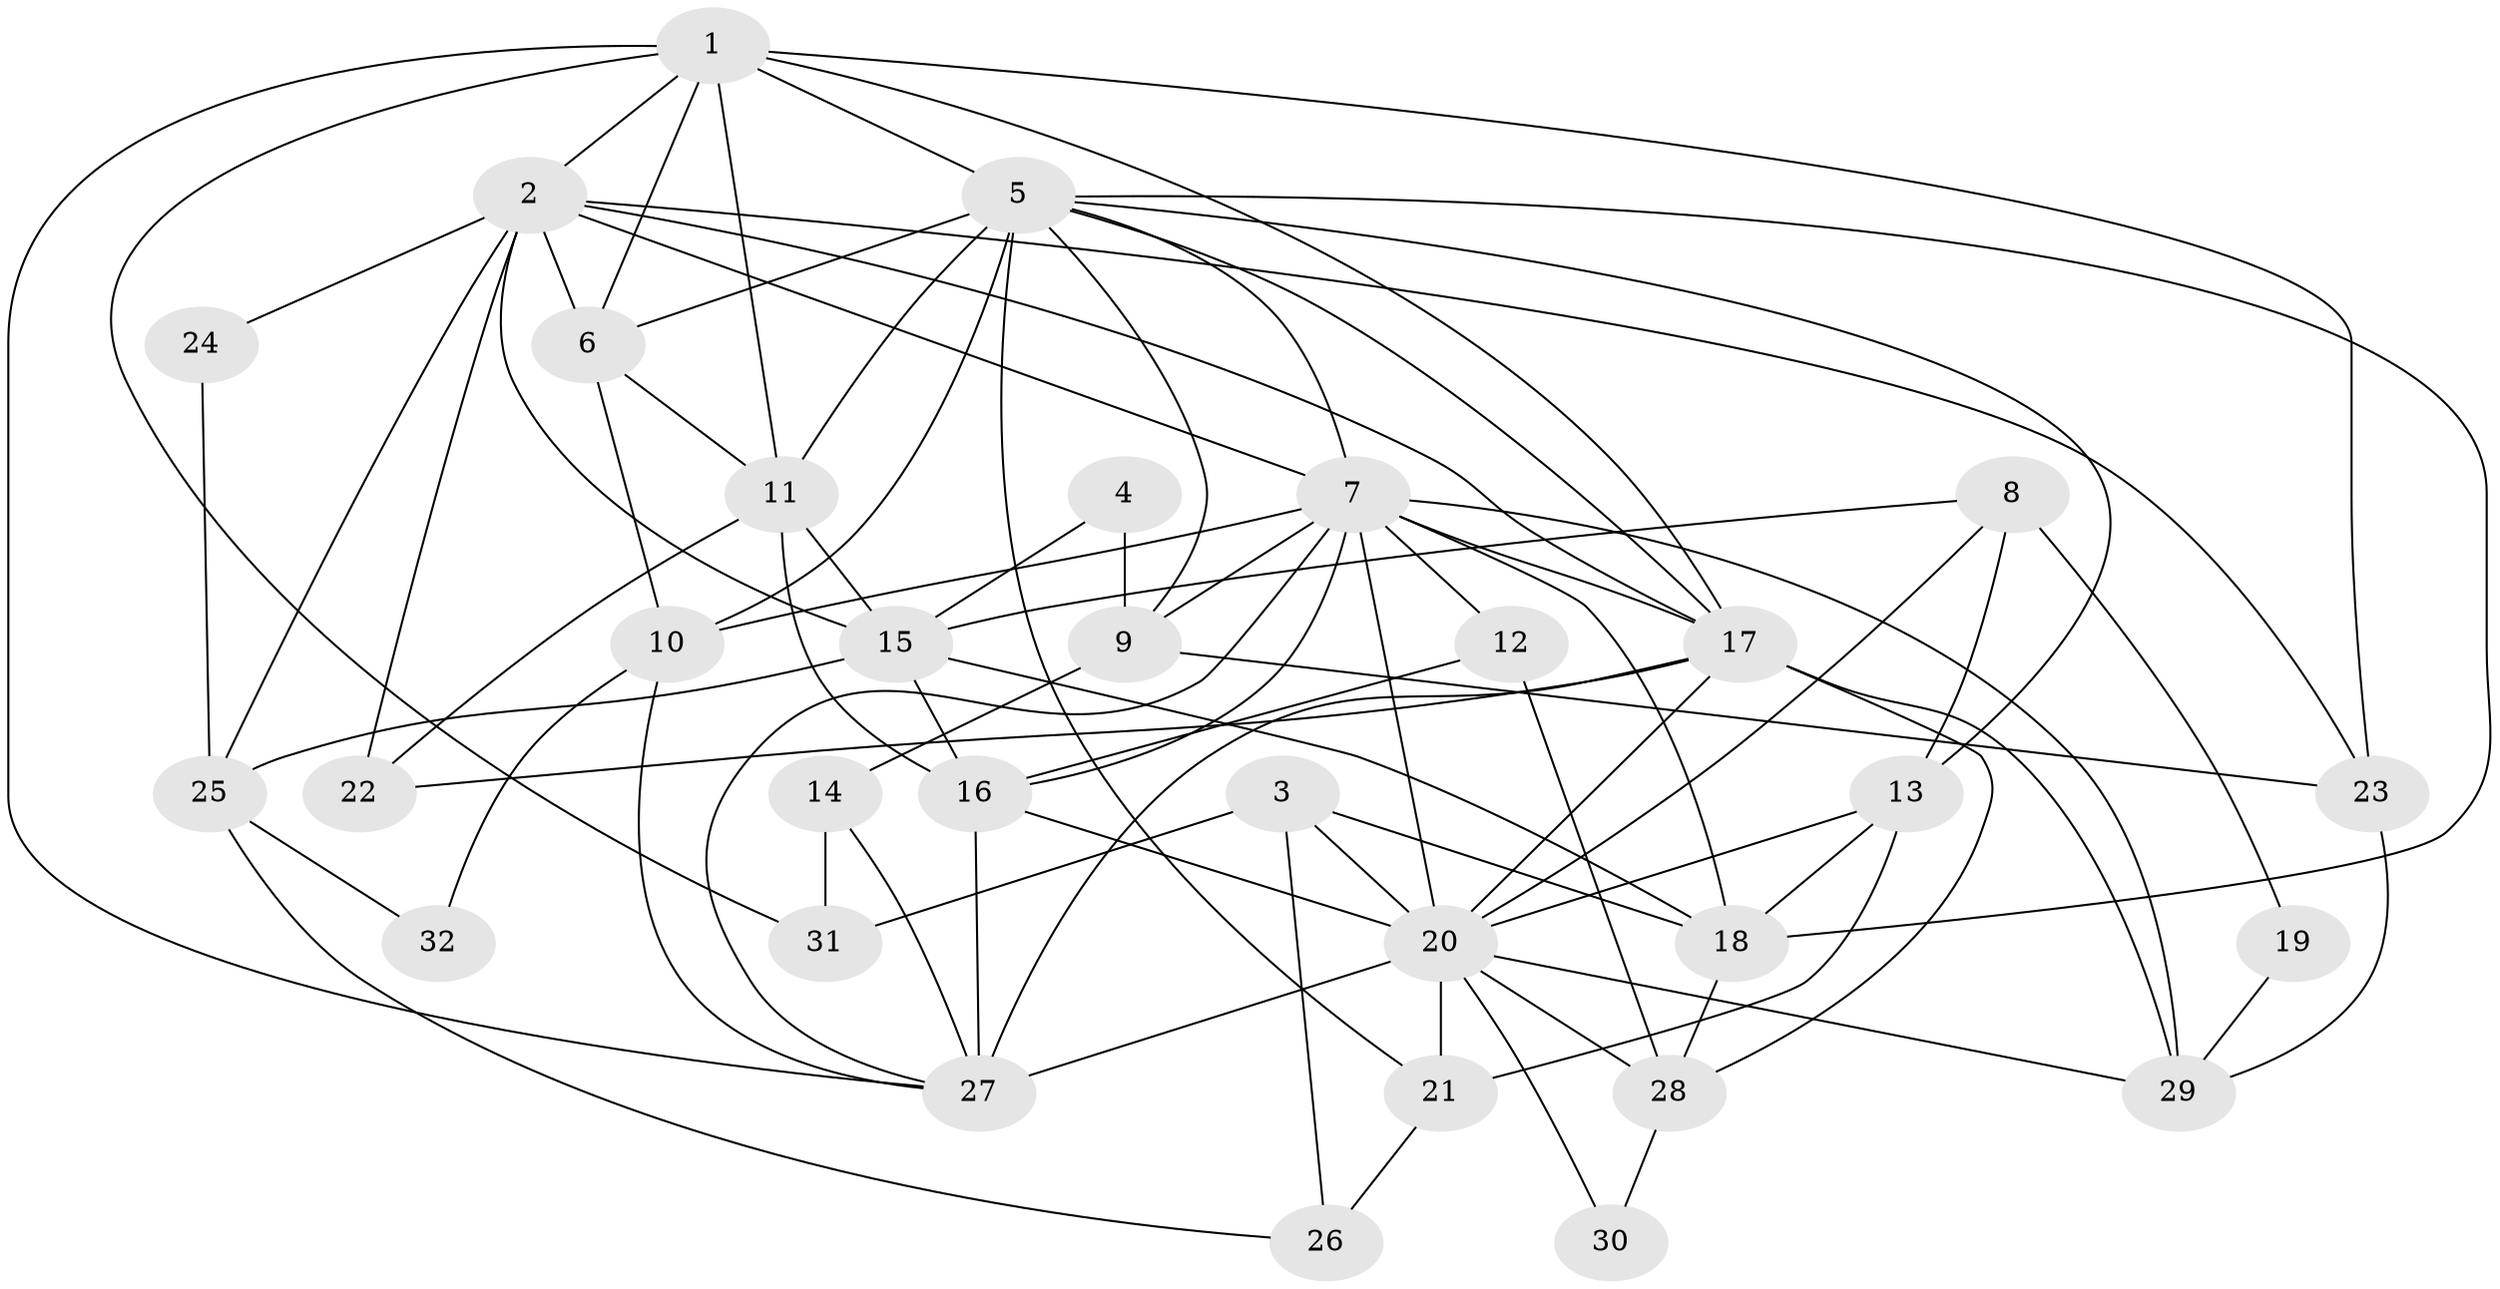 // original degree distribution, {3: 0.38095238095238093, 4: 0.25396825396825395, 5: 0.20634920634920634, 7: 0.047619047619047616, 2: 0.047619047619047616, 6: 0.06349206349206349}
// Generated by graph-tools (version 1.1) at 2025/51/03/04/25 22:51:07]
// undirected, 32 vertices, 83 edges
graph export_dot {
  node [color=gray90,style=filled];
  1;
  2;
  3;
  4;
  5;
  6;
  7;
  8;
  9;
  10;
  11;
  12;
  13;
  14;
  15;
  16;
  17;
  18;
  19;
  20;
  21;
  22;
  23;
  24;
  25;
  26;
  27;
  28;
  29;
  30;
  31;
  32;
  1 -- 2 [weight=1.0];
  1 -- 5 [weight=1.0];
  1 -- 6 [weight=1.0];
  1 -- 11 [weight=1.0];
  1 -- 17 [weight=1.0];
  1 -- 23 [weight=1.0];
  1 -- 27 [weight=1.0];
  1 -- 31 [weight=1.0];
  2 -- 6 [weight=1.0];
  2 -- 7 [weight=1.0];
  2 -- 15 [weight=1.0];
  2 -- 17 [weight=1.0];
  2 -- 22 [weight=1.0];
  2 -- 23 [weight=1.0];
  2 -- 24 [weight=1.0];
  2 -- 25 [weight=2.0];
  3 -- 18 [weight=1.0];
  3 -- 20 [weight=1.0];
  3 -- 26 [weight=1.0];
  3 -- 31 [weight=1.0];
  4 -- 9 [weight=1.0];
  4 -- 15 [weight=2.0];
  5 -- 6 [weight=1.0];
  5 -- 7 [weight=1.0];
  5 -- 9 [weight=1.0];
  5 -- 10 [weight=2.0];
  5 -- 11 [weight=1.0];
  5 -- 13 [weight=1.0];
  5 -- 17 [weight=1.0];
  5 -- 18 [weight=1.0];
  5 -- 21 [weight=1.0];
  6 -- 10 [weight=1.0];
  6 -- 11 [weight=1.0];
  7 -- 9 [weight=1.0];
  7 -- 10 [weight=2.0];
  7 -- 12 [weight=1.0];
  7 -- 16 [weight=1.0];
  7 -- 17 [weight=2.0];
  7 -- 18 [weight=1.0];
  7 -- 20 [weight=1.0];
  7 -- 27 [weight=2.0];
  7 -- 29 [weight=1.0];
  8 -- 13 [weight=1.0];
  8 -- 15 [weight=1.0];
  8 -- 19 [weight=1.0];
  8 -- 20 [weight=1.0];
  9 -- 14 [weight=1.0];
  9 -- 23 [weight=1.0];
  10 -- 27 [weight=1.0];
  10 -- 32 [weight=2.0];
  11 -- 15 [weight=2.0];
  11 -- 16 [weight=1.0];
  11 -- 22 [weight=1.0];
  12 -- 16 [weight=2.0];
  12 -- 28 [weight=1.0];
  13 -- 18 [weight=1.0];
  13 -- 20 [weight=1.0];
  13 -- 21 [weight=1.0];
  14 -- 27 [weight=1.0];
  14 -- 31 [weight=1.0];
  15 -- 16 [weight=1.0];
  15 -- 18 [weight=1.0];
  15 -- 25 [weight=1.0];
  16 -- 20 [weight=1.0];
  16 -- 27 [weight=1.0];
  17 -- 20 [weight=1.0];
  17 -- 22 [weight=1.0];
  17 -- 27 [weight=3.0];
  17 -- 28 [weight=1.0];
  17 -- 29 [weight=1.0];
  18 -- 28 [weight=1.0];
  19 -- 29 [weight=1.0];
  20 -- 21 [weight=1.0];
  20 -- 27 [weight=1.0];
  20 -- 28 [weight=1.0];
  20 -- 29 [weight=1.0];
  20 -- 30 [weight=1.0];
  21 -- 26 [weight=1.0];
  23 -- 29 [weight=1.0];
  24 -- 25 [weight=1.0];
  25 -- 26 [weight=1.0];
  25 -- 32 [weight=1.0];
  28 -- 30 [weight=1.0];
}
